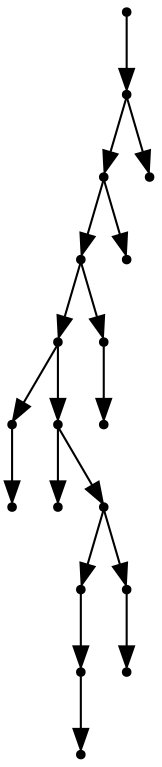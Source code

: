 digraph {
  18 [shape=point];
  17 [shape=point];
  15 [shape=point];
  13 [shape=point];
  10 [shape=point];
  1 [shape=point];
  0 [shape=point];
  9 [shape=point];
  2 [shape=point];
  8 [shape=point];
  5 [shape=point];
  4 [shape=point];
  3 [shape=point];
  7 [shape=point];
  6 [shape=point];
  12 [shape=point];
  11 [shape=point];
  14 [shape=point];
  16 [shape=point];
18 -> 17;
17 -> 15;
15 -> 13;
13 -> 10;
10 -> 1;
1 -> 0;
10 -> 9;
9 -> 2;
9 -> 8;
8 -> 5;
5 -> 4;
4 -> 3;
8 -> 7;
7 -> 6;
13 -> 12;
12 -> 11;
15 -> 14;
17 -> 16;
}
